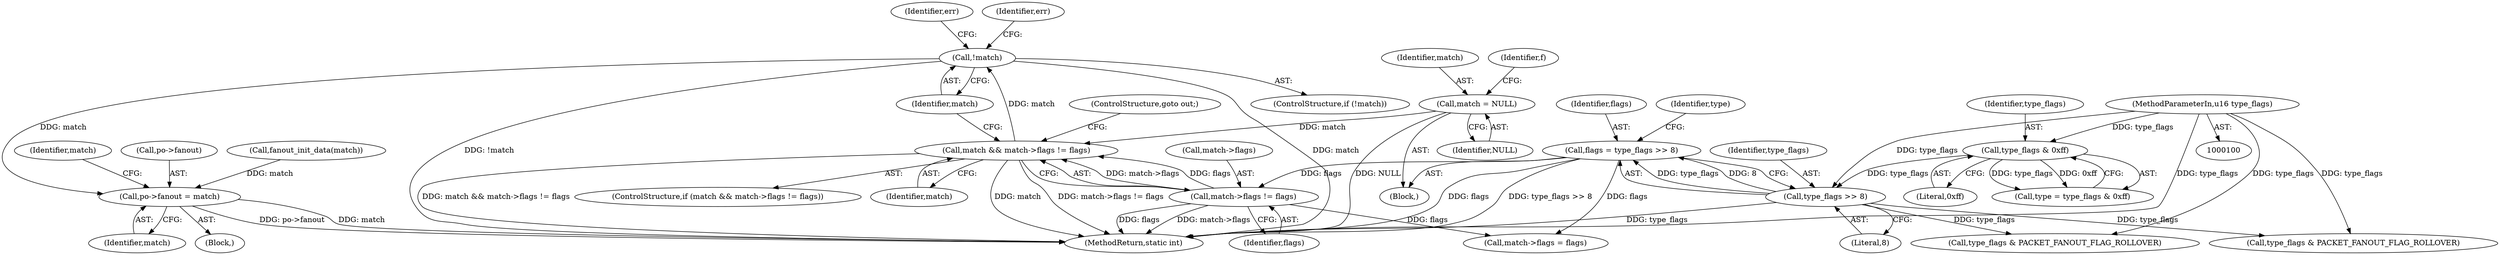 digraph "0_linux_d199fab63c11998a602205f7ee7ff7c05c97164b@pointer" {
"1000259" [label="(Call,!match)"];
"1000250" [label="(Call,match && match->flags != flags)"];
"1000221" [label="(Call,match = NULL)"];
"1000252" [label="(Call,match->flags != flags)"];
"1000123" [label="(Call,flags = type_flags >> 8)"];
"1000125" [label="(Call,type_flags >> 8)"];
"1000119" [label="(Call,type_flags & 0xff)"];
"1000103" [label="(MethodParameterIn,u16 type_flags)"];
"1000425" [label="(Call,po->fanout = match)"];
"1000120" [label="(Identifier,type_flags)"];
"1000124" [label="(Identifier,flags)"];
"1000252" [label="(Call,match->flags != flags)"];
"1000250" [label="(Call,match && match->flags != flags)"];
"1000419" [label="(Block,)"];
"1000433" [label="(Identifier,match)"];
"1000258" [label="(ControlStructure,if (!match))"];
"1000121" [label="(Literal,0xff)"];
"1000126" [label="(Identifier,type_flags)"];
"1000253" [label="(Call,match->flags)"];
"1000294" [label="(Call,match->flags = flags)"];
"1000229" [label="(Identifier,f)"];
"1000373" [label="(Identifier,err)"];
"1000127" [label="(Literal,8)"];
"1000119" [label="(Call,type_flags & 0xff)"];
"1000223" [label="(Identifier,NULL)"];
"1000125" [label="(Call,type_flags >> 8)"];
"1000257" [label="(ControlStructure,goto out;)"];
"1000260" [label="(Identifier,match)"];
"1000249" [label="(ControlStructure,if (match && match->flags != flags))"];
"1000429" [label="(Identifier,match)"];
"1000104" [label="(Block,)"];
"1000221" [label="(Call,match = NULL)"];
"1000123" [label="(Call,flags = type_flags >> 8)"];
"1000263" [label="(Identifier,err)"];
"1000426" [label="(Call,po->fanout)"];
"1000222" [label="(Identifier,match)"];
"1000179" [label="(Call,type_flags & PACKET_FANOUT_FLAG_ROLLOVER)"];
"1000256" [label="(Identifier,flags)"];
"1000259" [label="(Call,!match)"];
"1000134" [label="(Call,type_flags & PACKET_FANOUT_FLAG_ROLLOVER)"];
"1000315" [label="(Call,fanout_init_data(match))"];
"1000459" [label="(MethodReturn,static int)"];
"1000103" [label="(MethodParameterIn,u16 type_flags)"];
"1000251" [label="(Identifier,match)"];
"1000117" [label="(Call,type = type_flags & 0xff)"];
"1000425" [label="(Call,po->fanout = match)"];
"1000130" [label="(Identifier,type)"];
"1000259" -> "1000258"  [label="AST: "];
"1000259" -> "1000260"  [label="CFG: "];
"1000260" -> "1000259"  [label="AST: "];
"1000263" -> "1000259"  [label="CFG: "];
"1000373" -> "1000259"  [label="CFG: "];
"1000259" -> "1000459"  [label="DDG: !match"];
"1000259" -> "1000459"  [label="DDG: match"];
"1000250" -> "1000259"  [label="DDG: match"];
"1000259" -> "1000425"  [label="DDG: match"];
"1000250" -> "1000249"  [label="AST: "];
"1000250" -> "1000251"  [label="CFG: "];
"1000250" -> "1000252"  [label="CFG: "];
"1000251" -> "1000250"  [label="AST: "];
"1000252" -> "1000250"  [label="AST: "];
"1000257" -> "1000250"  [label="CFG: "];
"1000260" -> "1000250"  [label="CFG: "];
"1000250" -> "1000459"  [label="DDG: match"];
"1000250" -> "1000459"  [label="DDG: match->flags != flags"];
"1000250" -> "1000459"  [label="DDG: match && match->flags != flags"];
"1000221" -> "1000250"  [label="DDG: match"];
"1000252" -> "1000250"  [label="DDG: match->flags"];
"1000252" -> "1000250"  [label="DDG: flags"];
"1000221" -> "1000104"  [label="AST: "];
"1000221" -> "1000223"  [label="CFG: "];
"1000222" -> "1000221"  [label="AST: "];
"1000223" -> "1000221"  [label="AST: "];
"1000229" -> "1000221"  [label="CFG: "];
"1000221" -> "1000459"  [label="DDG: NULL"];
"1000252" -> "1000256"  [label="CFG: "];
"1000253" -> "1000252"  [label="AST: "];
"1000256" -> "1000252"  [label="AST: "];
"1000252" -> "1000459"  [label="DDG: match->flags"];
"1000252" -> "1000459"  [label="DDG: flags"];
"1000123" -> "1000252"  [label="DDG: flags"];
"1000252" -> "1000294"  [label="DDG: flags"];
"1000123" -> "1000104"  [label="AST: "];
"1000123" -> "1000125"  [label="CFG: "];
"1000124" -> "1000123"  [label="AST: "];
"1000125" -> "1000123"  [label="AST: "];
"1000130" -> "1000123"  [label="CFG: "];
"1000123" -> "1000459"  [label="DDG: type_flags >> 8"];
"1000123" -> "1000459"  [label="DDG: flags"];
"1000125" -> "1000123"  [label="DDG: type_flags"];
"1000125" -> "1000123"  [label="DDG: 8"];
"1000123" -> "1000294"  [label="DDG: flags"];
"1000125" -> "1000127"  [label="CFG: "];
"1000126" -> "1000125"  [label="AST: "];
"1000127" -> "1000125"  [label="AST: "];
"1000125" -> "1000459"  [label="DDG: type_flags"];
"1000119" -> "1000125"  [label="DDG: type_flags"];
"1000103" -> "1000125"  [label="DDG: type_flags"];
"1000125" -> "1000134"  [label="DDG: type_flags"];
"1000125" -> "1000179"  [label="DDG: type_flags"];
"1000119" -> "1000117"  [label="AST: "];
"1000119" -> "1000121"  [label="CFG: "];
"1000120" -> "1000119"  [label="AST: "];
"1000121" -> "1000119"  [label="AST: "];
"1000117" -> "1000119"  [label="CFG: "];
"1000119" -> "1000117"  [label="DDG: type_flags"];
"1000119" -> "1000117"  [label="DDG: 0xff"];
"1000103" -> "1000119"  [label="DDG: type_flags"];
"1000103" -> "1000100"  [label="AST: "];
"1000103" -> "1000459"  [label="DDG: type_flags"];
"1000103" -> "1000134"  [label="DDG: type_flags"];
"1000103" -> "1000179"  [label="DDG: type_flags"];
"1000425" -> "1000419"  [label="AST: "];
"1000425" -> "1000429"  [label="CFG: "];
"1000426" -> "1000425"  [label="AST: "];
"1000429" -> "1000425"  [label="AST: "];
"1000433" -> "1000425"  [label="CFG: "];
"1000425" -> "1000459"  [label="DDG: po->fanout"];
"1000425" -> "1000459"  [label="DDG: match"];
"1000315" -> "1000425"  [label="DDG: match"];
}
